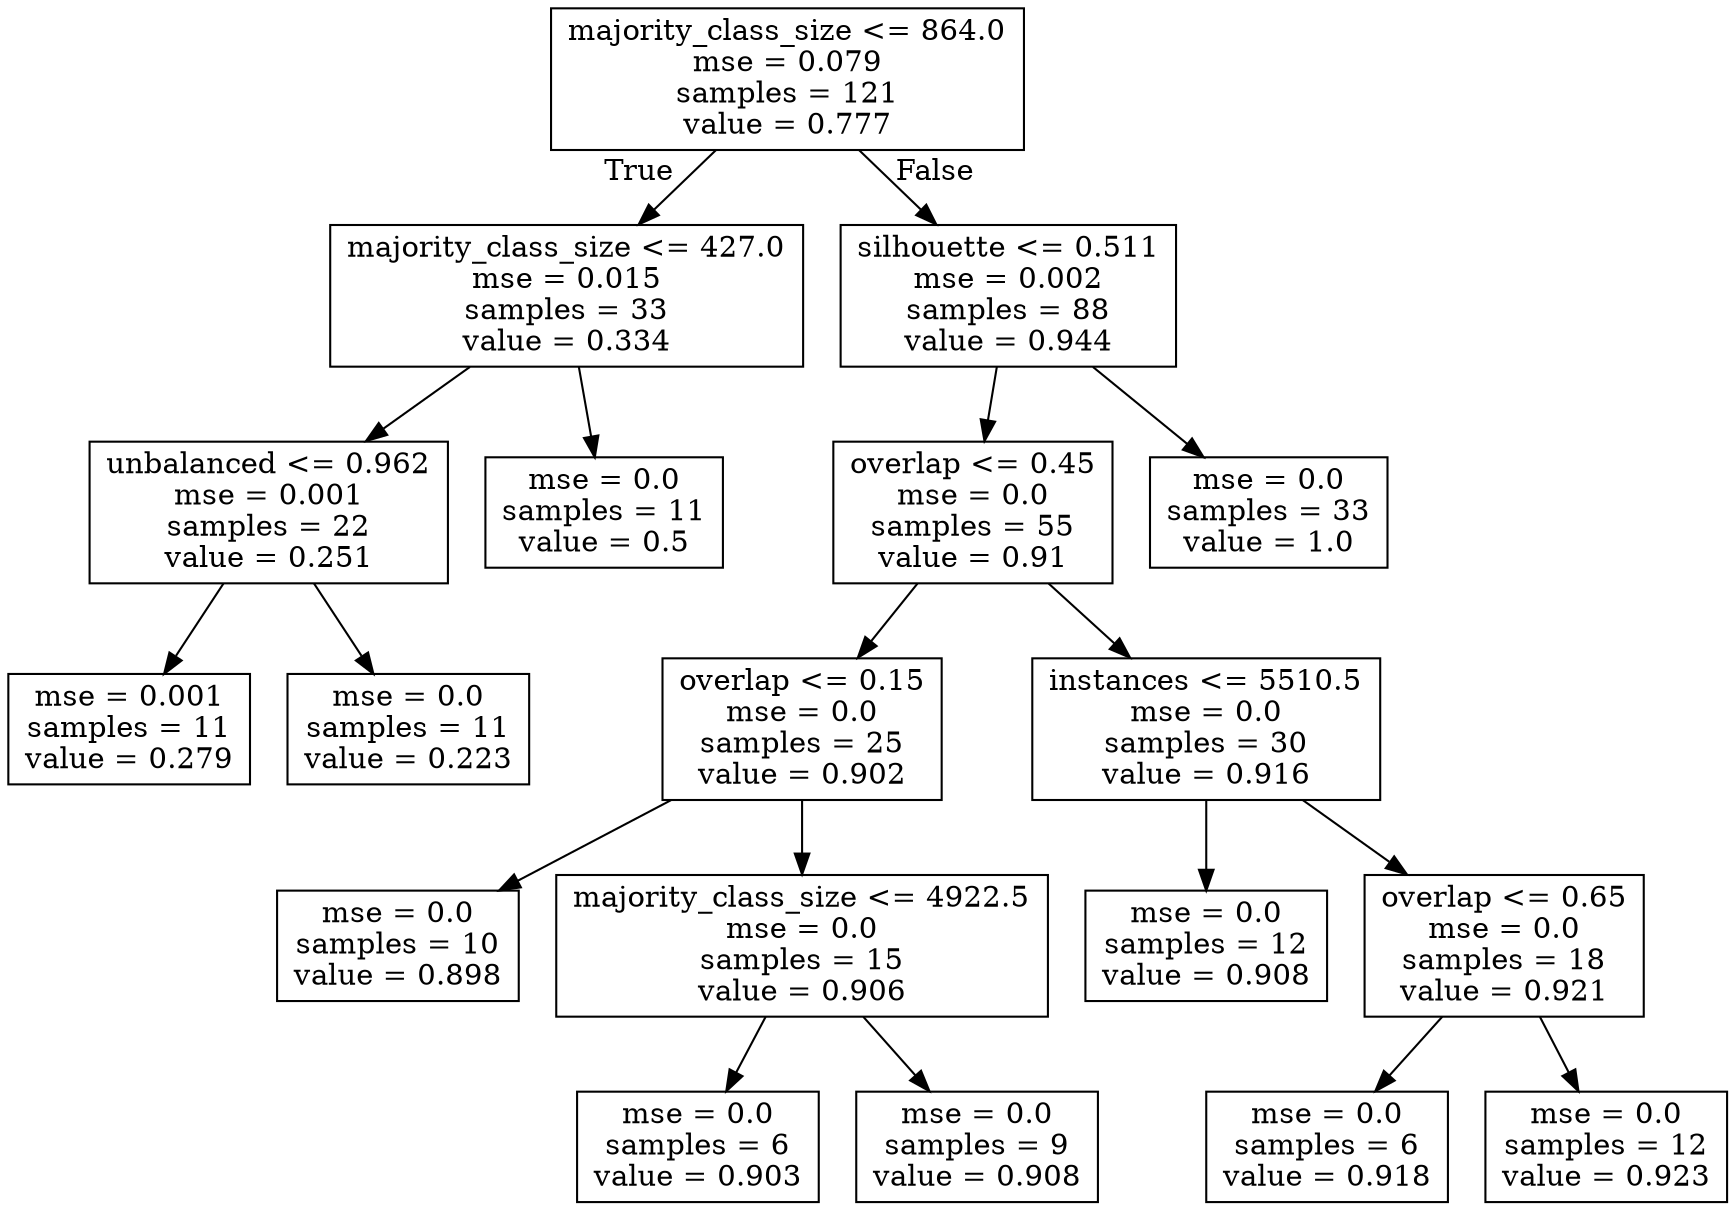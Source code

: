 digraph Tree {
node [shape=box] ;
0 [label="majority_class_size <= 864.0\nmse = 0.079\nsamples = 121\nvalue = 0.777"] ;
1 [label="majority_class_size <= 427.0\nmse = 0.015\nsamples = 33\nvalue = 0.334"] ;
0 -> 1 [labeldistance=2.5, labelangle=45, headlabel="True"] ;
2 [label="unbalanced <= 0.962\nmse = 0.001\nsamples = 22\nvalue = 0.251"] ;
1 -> 2 ;
3 [label="mse = 0.001\nsamples = 11\nvalue = 0.279"] ;
2 -> 3 ;
4 [label="mse = 0.0\nsamples = 11\nvalue = 0.223"] ;
2 -> 4 ;
5 [label="mse = 0.0\nsamples = 11\nvalue = 0.5"] ;
1 -> 5 ;
6 [label="silhouette <= 0.511\nmse = 0.002\nsamples = 88\nvalue = 0.944"] ;
0 -> 6 [labeldistance=2.5, labelangle=-45, headlabel="False"] ;
7 [label="overlap <= 0.45\nmse = 0.0\nsamples = 55\nvalue = 0.91"] ;
6 -> 7 ;
8 [label="overlap <= 0.15\nmse = 0.0\nsamples = 25\nvalue = 0.902"] ;
7 -> 8 ;
9 [label="mse = 0.0\nsamples = 10\nvalue = 0.898"] ;
8 -> 9 ;
10 [label="majority_class_size <= 4922.5\nmse = 0.0\nsamples = 15\nvalue = 0.906"] ;
8 -> 10 ;
11 [label="mse = 0.0\nsamples = 6\nvalue = 0.903"] ;
10 -> 11 ;
12 [label="mse = 0.0\nsamples = 9\nvalue = 0.908"] ;
10 -> 12 ;
13 [label="instances <= 5510.5\nmse = 0.0\nsamples = 30\nvalue = 0.916"] ;
7 -> 13 ;
14 [label="mse = 0.0\nsamples = 12\nvalue = 0.908"] ;
13 -> 14 ;
15 [label="overlap <= 0.65\nmse = 0.0\nsamples = 18\nvalue = 0.921"] ;
13 -> 15 ;
16 [label="mse = 0.0\nsamples = 6\nvalue = 0.918"] ;
15 -> 16 ;
17 [label="mse = 0.0\nsamples = 12\nvalue = 0.923"] ;
15 -> 17 ;
18 [label="mse = 0.0\nsamples = 33\nvalue = 1.0"] ;
6 -> 18 ;
}